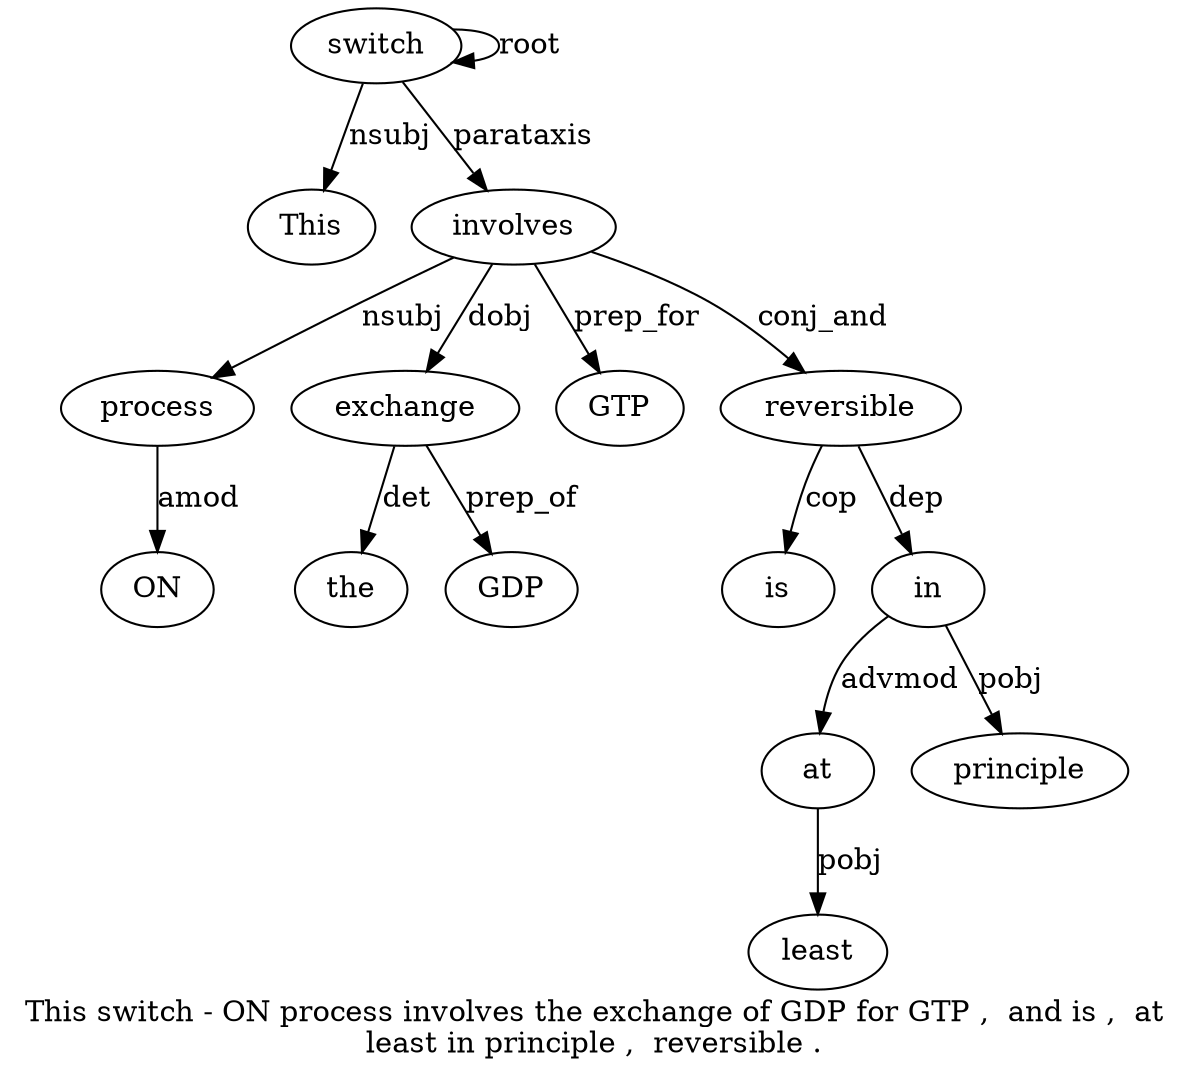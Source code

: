 digraph "This switch - ON process involves the exchange of GDP for GTP ,  and is ,  at least in principle ,  reversible ." {
label="This switch - ON process involves the exchange of GDP for GTP ,  and is ,  at
least in principle ,  reversible .";
switch2 [style=filled, fillcolor=white, label=switch];
This1 [style=filled, fillcolor=white, label=This];
switch2 -> This1  [label=nsubj];
switch2 -> switch2  [label=root];
process5 [style=filled, fillcolor=white, label=process];
ON4 [style=filled, fillcolor=white, label=ON];
process5 -> ON4  [label=amod];
involves6 [style=filled, fillcolor=white, label=involves];
involves6 -> process5  [label=nsubj];
switch2 -> involves6  [label=parataxis];
exchange8 [style=filled, fillcolor=white, label=exchange];
the7 [style=filled, fillcolor=white, label=the];
exchange8 -> the7  [label=det];
involves6 -> exchange8  [label=dobj];
GDP10 [style=filled, fillcolor=white, label=GDP];
exchange8 -> GDP10  [label=prep_of];
GTP12 [style=filled, fillcolor=white, label=GTP];
involves6 -> GTP12  [label=prep_for];
reversible22 [style=filled, fillcolor=white, label=reversible];
is15 [style=filled, fillcolor=white, label=is];
reversible22 -> is15  [label=cop];
in19 [style=filled, fillcolor=white, label=in];
at17 [style=filled, fillcolor=white, label=at];
in19 -> at17  [label=advmod];
least18 [style=filled, fillcolor=white, label=least];
at17 -> least18  [label=pobj];
reversible22 -> in19  [label=dep];
principle20 [style=filled, fillcolor=white, label=principle];
in19 -> principle20  [label=pobj];
involves6 -> reversible22  [label=conj_and];
}
